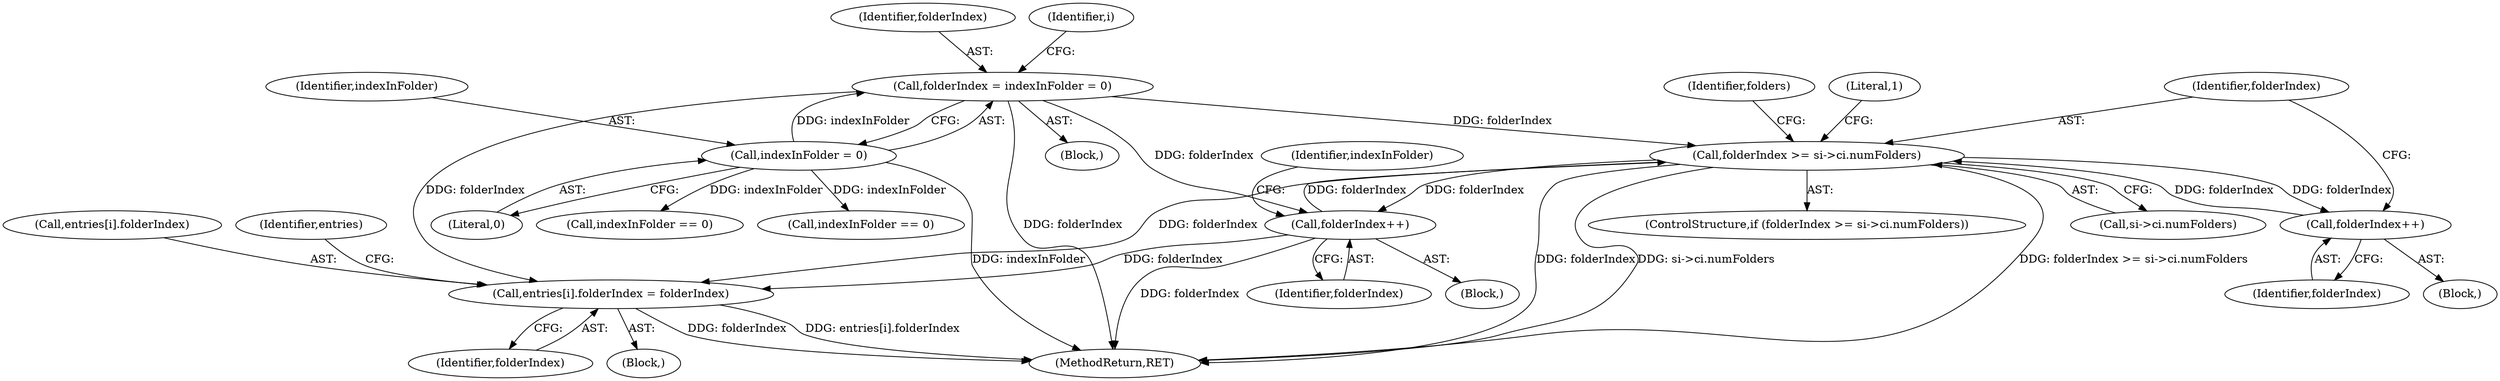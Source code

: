 digraph "0_libarchive_7f17c791dcfd8c0416e2cd2485b19410e47ef126@array" {
"1001271" [label="(Call,entries[i].folderIndex = folderIndex)"];
"1001252" [label="(Call,folderIndex >= si->ci.numFolders)"];
"1000910" [label="(Call,folderIndex = indexInFolder = 0)"];
"1000912" [label="(Call,indexInFolder = 0)"];
"1001269" [label="(Call,folderIndex++)"];
"1001300" [label="(Call,folderIndex++)"];
"1001251" [label="(ControlStructure,if (folderIndex >= si->ci.numFolders))"];
"1001301" [label="(Identifier,folderIndex)"];
"1001303" [label="(Identifier,indexInFolder)"];
"1001252" [label="(Call,folderIndex >= si->ci.numFolders)"];
"1000911" [label="(Identifier,folderIndex)"];
"1001271" [label="(Call,entries[i].folderIndex = folderIndex)"];
"1001269" [label="(Call,folderIndex++)"];
"1000913" [label="(Identifier,indexInFolder)"];
"1000910" [label="(Call,folderIndex = indexInFolder = 0)"];
"1001245" [label="(Call,indexInFolder == 0)"];
"1000912" [label="(Call,indexInFolder = 0)"];
"1001253" [label="(Identifier,folderIndex)"];
"1001299" [label="(Block,)"];
"1001254" [label="(Call,si->ci.numFolders)"];
"1001265" [label="(Identifier,folders)"];
"1000914" [label="(Literal,0)"];
"1000926" [label="(Block,)"];
"1001283" [label="(Identifier,entries)"];
"1001231" [label="(Call,indexInFolder == 0)"];
"1000917" [label="(Identifier,i)"];
"1001250" [label="(Block,)"];
"1001277" [label="(Identifier,folderIndex)"];
"1001261" [label="(Literal,1)"];
"1001272" [label="(Call,entries[i].folderIndex)"];
"1001270" [label="(Identifier,folderIndex)"];
"1001307" [label="(MethodReturn,RET)"];
"1000118" [label="(Block,)"];
"1001300" [label="(Call,folderIndex++)"];
"1001271" -> "1000926"  [label="AST: "];
"1001271" -> "1001277"  [label="CFG: "];
"1001272" -> "1001271"  [label="AST: "];
"1001277" -> "1001271"  [label="AST: "];
"1001283" -> "1001271"  [label="CFG: "];
"1001271" -> "1001307"  [label="DDG: folderIndex"];
"1001271" -> "1001307"  [label="DDG: entries[i].folderIndex"];
"1001252" -> "1001271"  [label="DDG: folderIndex"];
"1000910" -> "1001271"  [label="DDG: folderIndex"];
"1001300" -> "1001271"  [label="DDG: folderIndex"];
"1001252" -> "1001251"  [label="AST: "];
"1001252" -> "1001254"  [label="CFG: "];
"1001253" -> "1001252"  [label="AST: "];
"1001254" -> "1001252"  [label="AST: "];
"1001261" -> "1001252"  [label="CFG: "];
"1001265" -> "1001252"  [label="CFG: "];
"1001252" -> "1001307"  [label="DDG: folderIndex"];
"1001252" -> "1001307"  [label="DDG: si->ci.numFolders"];
"1001252" -> "1001307"  [label="DDG: folderIndex >= si->ci.numFolders"];
"1000910" -> "1001252"  [label="DDG: folderIndex"];
"1001269" -> "1001252"  [label="DDG: folderIndex"];
"1001300" -> "1001252"  [label="DDG: folderIndex"];
"1001252" -> "1001269"  [label="DDG: folderIndex"];
"1001252" -> "1001300"  [label="DDG: folderIndex"];
"1000910" -> "1000118"  [label="AST: "];
"1000910" -> "1000912"  [label="CFG: "];
"1000911" -> "1000910"  [label="AST: "];
"1000912" -> "1000910"  [label="AST: "];
"1000917" -> "1000910"  [label="CFG: "];
"1000910" -> "1001307"  [label="DDG: folderIndex"];
"1000912" -> "1000910"  [label="DDG: indexInFolder"];
"1000910" -> "1001300"  [label="DDG: folderIndex"];
"1000912" -> "1000914"  [label="CFG: "];
"1000913" -> "1000912"  [label="AST: "];
"1000914" -> "1000912"  [label="AST: "];
"1000912" -> "1001307"  [label="DDG: indexInFolder"];
"1000912" -> "1001231"  [label="DDG: indexInFolder"];
"1000912" -> "1001245"  [label="DDG: indexInFolder"];
"1001269" -> "1001250"  [label="AST: "];
"1001269" -> "1001270"  [label="CFG: "];
"1001270" -> "1001269"  [label="AST: "];
"1001253" -> "1001269"  [label="CFG: "];
"1001300" -> "1001299"  [label="AST: "];
"1001300" -> "1001301"  [label="CFG: "];
"1001301" -> "1001300"  [label="AST: "];
"1001303" -> "1001300"  [label="CFG: "];
"1001300" -> "1001307"  [label="DDG: folderIndex"];
}
